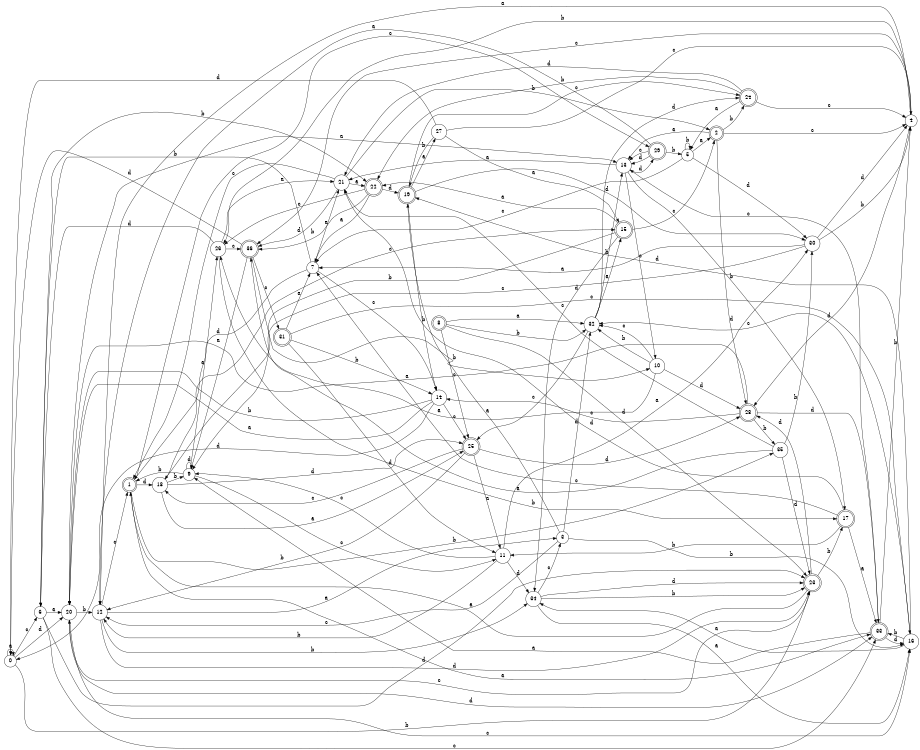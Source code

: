 digraph n30_9 {
__start0 [label="" shape="none"];

rankdir=LR;
size="8,5";

s0 [style="filled", color="black", fillcolor="white" shape="circle", label="0"];
s1 [style="rounded,filled", color="black", fillcolor="white" shape="doublecircle", label="1"];
s2 [style="rounded,filled", color="black", fillcolor="white" shape="doublecircle", label="2"];
s3 [style="filled", color="black", fillcolor="white" shape="circle", label="3"];
s4 [style="filled", color="black", fillcolor="white" shape="circle", label="4"];
s5 [style="filled", color="black", fillcolor="white" shape="circle", label="5"];
s6 [style="filled", color="black", fillcolor="white" shape="circle", label="6"];
s7 [style="filled", color="black", fillcolor="white" shape="circle", label="7"];
s8 [style="rounded,filled", color="black", fillcolor="white" shape="doublecircle", label="8"];
s9 [style="filled", color="black", fillcolor="white" shape="circle", label="9"];
s10 [style="filled", color="black", fillcolor="white" shape="circle", label="10"];
s11 [style="filled", color="black", fillcolor="white" shape="circle", label="11"];
s12 [style="filled", color="black", fillcolor="white" shape="circle", label="12"];
s13 [style="filled", color="black", fillcolor="white" shape="circle", label="13"];
s14 [style="filled", color="black", fillcolor="white" shape="circle", label="14"];
s15 [style="rounded,filled", color="black", fillcolor="white" shape="doublecircle", label="15"];
s16 [style="filled", color="black", fillcolor="white" shape="circle", label="16"];
s17 [style="rounded,filled", color="black", fillcolor="white" shape="doublecircle", label="17"];
s18 [style="filled", color="black", fillcolor="white" shape="circle", label="18"];
s19 [style="rounded,filled", color="black", fillcolor="white" shape="doublecircle", label="19"];
s20 [style="filled", color="black", fillcolor="white" shape="circle", label="20"];
s21 [style="filled", color="black", fillcolor="white" shape="circle", label="21"];
s22 [style="rounded,filled", color="black", fillcolor="white" shape="doublecircle", label="22"];
s23 [style="rounded,filled", color="black", fillcolor="white" shape="doublecircle", label="23"];
s24 [style="rounded,filled", color="black", fillcolor="white" shape="doublecircle", label="24"];
s25 [style="rounded,filled", color="black", fillcolor="white" shape="doublecircle", label="25"];
s26 [style="filled", color="black", fillcolor="white" shape="circle", label="26"];
s27 [style="filled", color="black", fillcolor="white" shape="circle", label="27"];
s28 [style="rounded,filled", color="black", fillcolor="white" shape="doublecircle", label="28"];
s29 [style="rounded,filled", color="black", fillcolor="white" shape="doublecircle", label="29"];
s30 [style="filled", color="black", fillcolor="white" shape="circle", label="30"];
s31 [style="rounded,filled", color="black", fillcolor="white" shape="doublecircle", label="31"];
s32 [style="filled", color="black", fillcolor="white" shape="circle", label="32"];
s33 [style="rounded,filled", color="black", fillcolor="white" shape="doublecircle", label="33"];
s34 [style="filled", color="black", fillcolor="white" shape="circle", label="34"];
s35 [style="filled", color="black", fillcolor="white" shape="circle", label="35"];
s36 [style="rounded,filled", color="black", fillcolor="white" shape="doublecircle", label="36"];
s0 -> s0 [label="a"];
s0 -> s23 [label="b"];
s0 -> s6 [label="c"];
s0 -> s20 [label="d"];
s1 -> s33 [label="a"];
s1 -> s35 [label="b"];
s1 -> s29 [label="c"];
s1 -> s18 [label="d"];
s2 -> s13 [label="a"];
s2 -> s24 [label="b"];
s2 -> s4 [label="c"];
s2 -> s28 [label="d"];
s3 -> s19 [label="a"];
s3 -> s16 [label="b"];
s3 -> s12 [label="c"];
s3 -> s32 [label="d"];
s4 -> s12 [label="a"];
s4 -> s26 [label="b"];
s4 -> s36 [label="c"];
s4 -> s28 [label="d"];
s5 -> s2 [label="a"];
s5 -> s5 [label="b"];
s5 -> s7 [label="c"];
s5 -> s30 [label="d"];
s6 -> s20 [label="a"];
s6 -> s22 [label="b"];
s6 -> s33 [label="c"];
s6 -> s23 [label="d"];
s7 -> s21 [label="a"];
s7 -> s6 [label="b"];
s7 -> s14 [label="c"];
s7 -> s1 [label="d"];
s8 -> s32 [label="a"];
s8 -> s32 [label="b"];
s8 -> s25 [label="c"];
s8 -> s23 [label="d"];
s9 -> s26 [label="a"];
s9 -> s1 [label="b"];
s9 -> s11 [label="c"];
s9 -> s9 [label="d"];
s10 -> s26 [label="a"];
s10 -> s32 [label="b"];
s10 -> s32 [label="c"];
s10 -> s28 [label="d"];
s11 -> s30 [label="a"];
s11 -> s12 [label="b"];
s11 -> s9 [label="c"];
s11 -> s34 [label="d"];
s12 -> s3 [label="a"];
s12 -> s34 [label="b"];
s12 -> s1 [label="c"];
s12 -> s23 [label="d"];
s13 -> s21 [label="a"];
s13 -> s17 [label="b"];
s13 -> s10 [label="c"];
s13 -> s29 [label="d"];
s14 -> s20 [label="a"];
s14 -> s20 [label="b"];
s14 -> s25 [label="c"];
s14 -> s0 [label="d"];
s15 -> s22 [label="a"];
s15 -> s18 [label="b"];
s15 -> s2 [label="c"];
s15 -> s34 [label="d"];
s16 -> s34 [label="a"];
s16 -> s33 [label="b"];
s16 -> s32 [label="c"];
s16 -> s19 [label="d"];
s17 -> s33 [label="a"];
s17 -> s11 [label="b"];
s17 -> s7 [label="c"];
s17 -> s21 [label="d"];
s18 -> s25 [label="a"];
s18 -> s9 [label="b"];
s18 -> s15 [label="c"];
s18 -> s25 [label="d"];
s19 -> s27 [label="a"];
s19 -> s14 [label="b"];
s19 -> s24 [label="c"];
s19 -> s30 [label="d"];
s20 -> s13 [label="a"];
s20 -> s12 [label="b"];
s20 -> s16 [label="c"];
s20 -> s33 [label="d"];
s21 -> s22 [label="a"];
s21 -> s2 [label="b"];
s21 -> s1 [label="c"];
s21 -> s36 [label="d"];
s22 -> s7 [label="a"];
s22 -> s36 [label="b"];
s22 -> s26 [label="c"];
s22 -> s19 [label="d"];
s23 -> s1 [label="a"];
s23 -> s17 [label="b"];
s23 -> s20 [label="c"];
s23 -> s28 [label="d"];
s24 -> s5 [label="a"];
s24 -> s22 [label="b"];
s24 -> s4 [label="c"];
s24 -> s21 [label="d"];
s25 -> s11 [label="a"];
s25 -> s12 [label="b"];
s25 -> s18 [label="c"];
s25 -> s28 [label="d"];
s26 -> s21 [label="a"];
s26 -> s17 [label="b"];
s26 -> s36 [label="c"];
s26 -> s6 [label="d"];
s27 -> s15 [label="a"];
s27 -> s19 [label="b"];
s27 -> s4 [label="c"];
s27 -> s0 [label="d"];
s28 -> s20 [label="a"];
s28 -> s35 [label="b"];
s28 -> s14 [label="c"];
s28 -> s33 [label="d"];
s29 -> s12 [label="a"];
s29 -> s5 [label="b"];
s29 -> s13 [label="c"];
s29 -> s13 [label="d"];
s30 -> s7 [label="a"];
s30 -> s4 [label="b"];
s30 -> s9 [label="c"];
s30 -> s4 [label="d"];
s31 -> s7 [label="a"];
s31 -> s14 [label="b"];
s31 -> s16 [label="c"];
s31 -> s11 [label="d"];
s32 -> s15 [label="a"];
s32 -> s13 [label="b"];
s32 -> s25 [label="c"];
s32 -> s24 [label="d"];
s33 -> s9 [label="a"];
s33 -> s4 [label="b"];
s33 -> s13 [label="c"];
s33 -> s16 [label="d"];
s34 -> s16 [label="a"];
s34 -> s23 [label="b"];
s34 -> s3 [label="c"];
s34 -> s23 [label="d"];
s35 -> s36 [label="a"];
s35 -> s30 [label="b"];
s35 -> s21 [label="c"];
s35 -> s23 [label="d"];
s36 -> s9 [label="a"];
s36 -> s10 [label="b"];
s36 -> s31 [label="c"];
s36 -> s0 [label="d"];

}